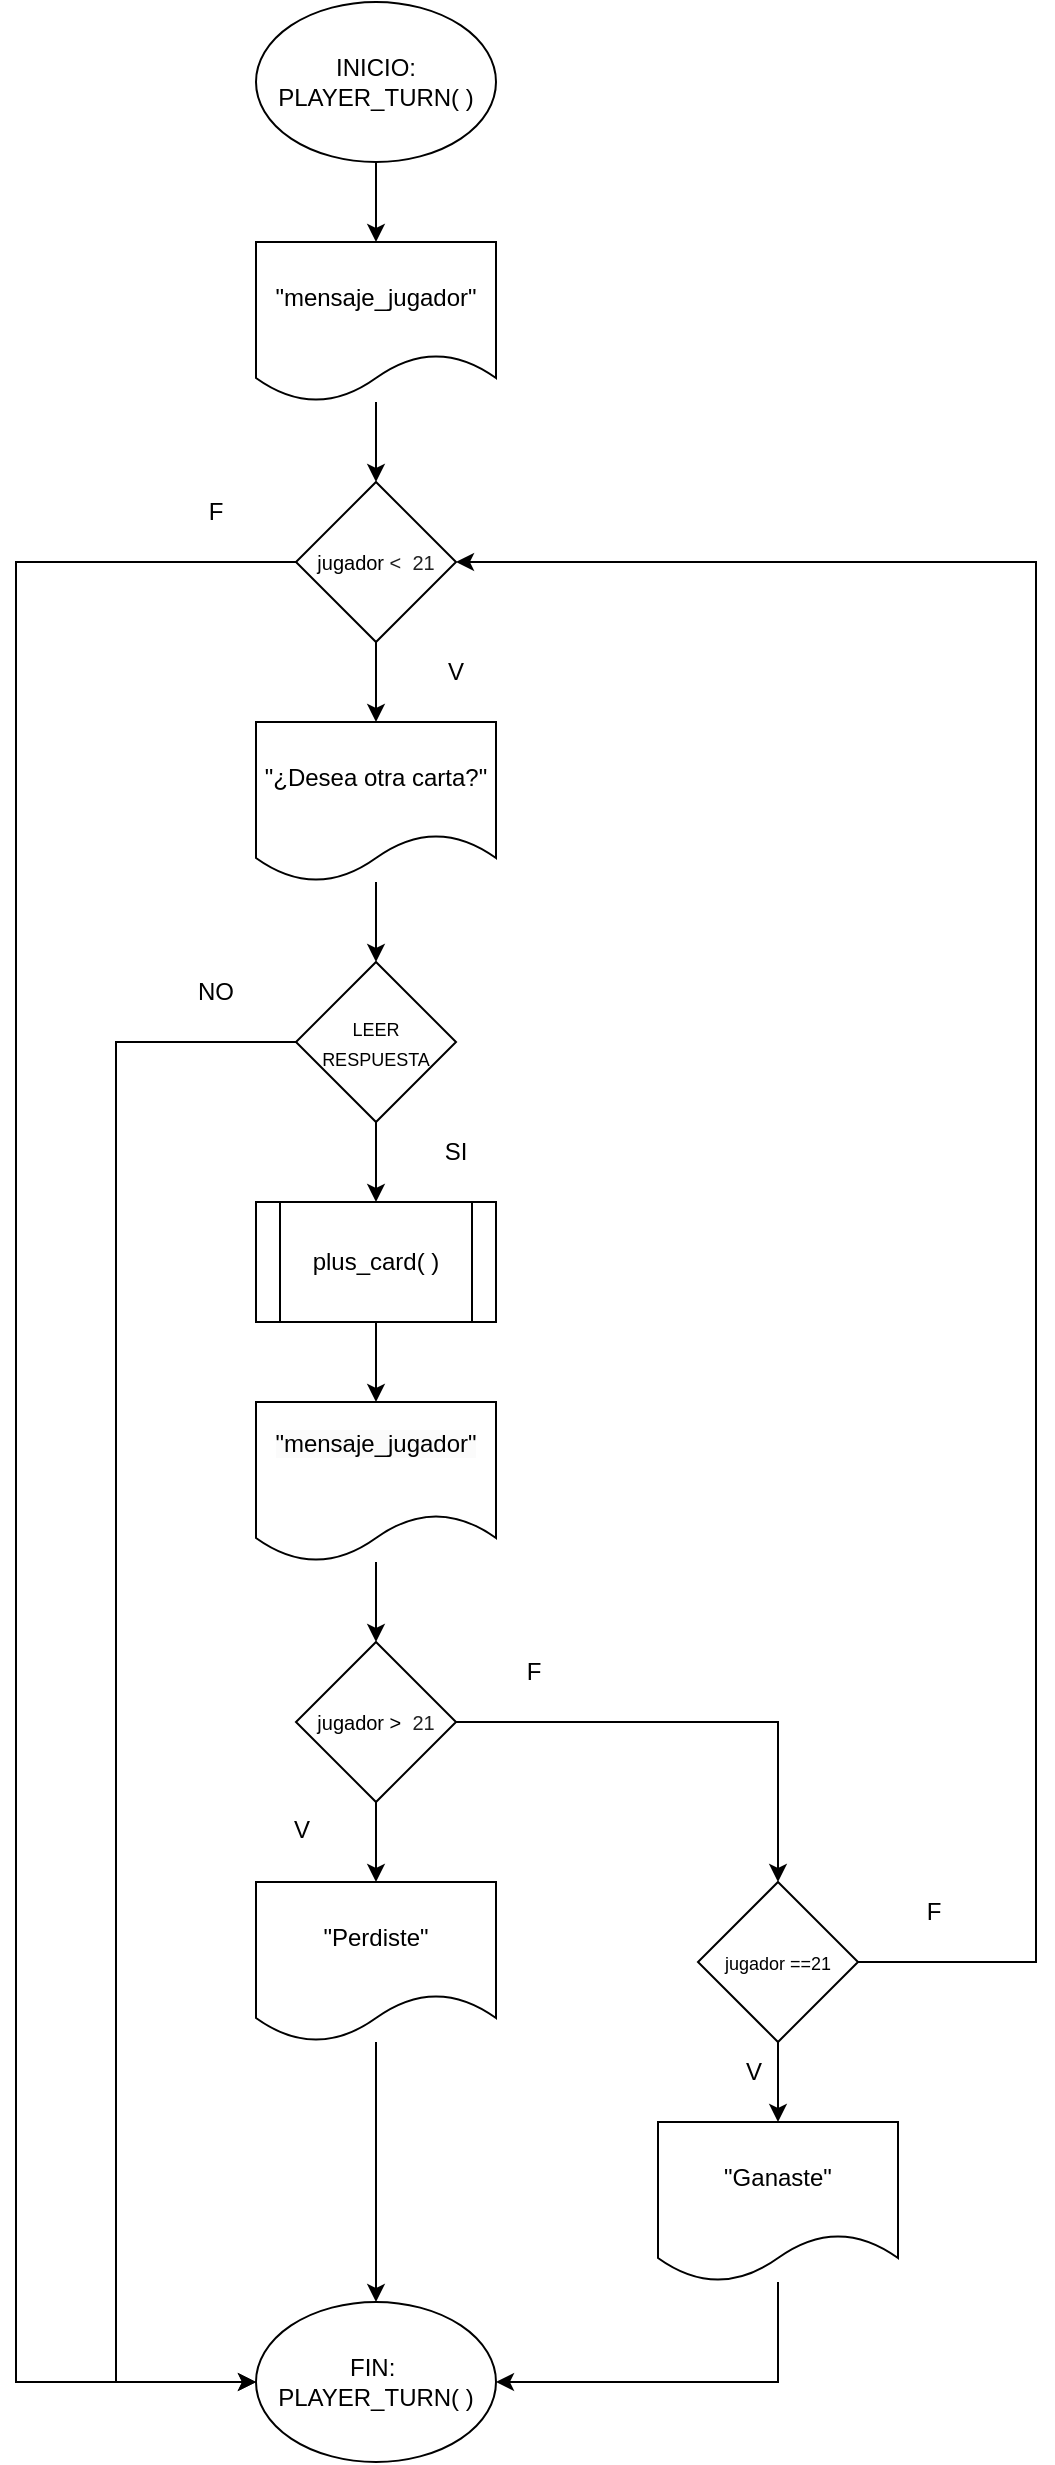 <mxfile version="22.1.22" type="embed" pages="4">
  <diagram name="PLAYER_TURN( )" id="ww2Lh3BRQWwVEZHumG4v">
    <mxGraphModel dx="922" dy="597" grid="1" gridSize="10" guides="1" tooltips="1" connect="1" arrows="1" fold="1" page="1" pageScale="1" pageWidth="827" pageHeight="1169" math="0" shadow="0">
      <root>
        <mxCell id="0" />
        <mxCell id="1" parent="0" />
        <mxCell id="CaarOGAfiB8A1Vicp-SZ-1" value="" style="edgeStyle=orthogonalEdgeStyle;rounded=0;orthogonalLoop=1;jettySize=auto;html=1;" parent="1" source="CaarOGAfiB8A1Vicp-SZ-2" target="CaarOGAfiB8A1Vicp-SZ-4" edge="1">
          <mxGeometry relative="1" as="geometry" />
        </mxCell>
        <mxCell id="CaarOGAfiB8A1Vicp-SZ-2" value="INICIO: PLAYER_TURN( )" style="ellipse;whiteSpace=wrap;html=1;" parent="1" vertex="1">
          <mxGeometry x="360" y="40" width="120" height="80" as="geometry" />
        </mxCell>
        <mxCell id="CaarOGAfiB8A1Vicp-SZ-3" value="" style="edgeStyle=orthogonalEdgeStyle;rounded=0;orthogonalLoop=1;jettySize=auto;html=1;" parent="1" source="CaarOGAfiB8A1Vicp-SZ-4" target="CaarOGAfiB8A1Vicp-SZ-7" edge="1">
          <mxGeometry relative="1" as="geometry" />
        </mxCell>
        <mxCell id="CaarOGAfiB8A1Vicp-SZ-4" value="&quot;mensaje_jugador&quot;" style="shape=document;whiteSpace=wrap;html=1;boundedLbl=1;" parent="1" vertex="1">
          <mxGeometry x="360" y="160" width="120" height="80" as="geometry" />
        </mxCell>
        <mxCell id="CaarOGAfiB8A1Vicp-SZ-5" style="edgeStyle=orthogonalEdgeStyle;rounded=0;orthogonalLoop=1;jettySize=auto;html=1;exitX=0;exitY=0.5;exitDx=0;exitDy=0;entryX=0;entryY=0.5;entryDx=0;entryDy=0;" parent="1" source="CaarOGAfiB8A1Vicp-SZ-7" target="CaarOGAfiB8A1Vicp-SZ-8" edge="1">
          <mxGeometry relative="1" as="geometry">
            <mxPoint x="280" y="760" as="targetPoint" />
            <Array as="points">
              <mxPoint x="240" y="320" />
              <mxPoint x="240" y="1230" />
            </Array>
          </mxGeometry>
        </mxCell>
        <mxCell id="CaarOGAfiB8A1Vicp-SZ-6" value="" style="edgeStyle=orthogonalEdgeStyle;rounded=0;orthogonalLoop=1;jettySize=auto;html=1;" parent="1" source="CaarOGAfiB8A1Vicp-SZ-7" target="CaarOGAfiB8A1Vicp-SZ-10" edge="1">
          <mxGeometry relative="1" as="geometry" />
        </mxCell>
        <mxCell id="CaarOGAfiB8A1Vicp-SZ-7" value="&lt;div style=&quot;text-align: left;&quot;&gt;&lt;font style=&quot;font-size: 10px;&quot;&gt;&lt;span style=&quot;background-color: initial;&quot;&gt;jugador &lt;/span&gt;&lt;font style=&quot;&quot; face=&quot;Google Sans, Arial, sans-serif&quot; color=&quot;#1f1f1f&quot;&gt;&lt;span style=&quot;background-color: rgb(255, 255, 255);&quot;&gt;&amp;lt;&amp;nbsp; 21&lt;/span&gt;&lt;/font&gt;&lt;/font&gt;&lt;/div&gt;" style="rhombus;whiteSpace=wrap;html=1;" parent="1" vertex="1">
          <mxGeometry x="380" y="280" width="80" height="80" as="geometry" />
        </mxCell>
        <mxCell id="CaarOGAfiB8A1Vicp-SZ-8" value="FIN&lt;span style=&quot;background-color: initial;&quot;&gt;:&amp;nbsp;&lt;/span&gt;&lt;div&gt;&lt;span style=&quot;background-color: initial;&quot;&gt;PLAYER_TURN( )&lt;/span&gt;&lt;/div&gt;" style="ellipse;whiteSpace=wrap;html=1;" parent="1" vertex="1">
          <mxGeometry x="360" y="1190" width="120" height="80" as="geometry" />
        </mxCell>
        <mxCell id="CaarOGAfiB8A1Vicp-SZ-9" value="" style="edgeStyle=orthogonalEdgeStyle;rounded=0;orthogonalLoop=1;jettySize=auto;html=1;" parent="1" source="CaarOGAfiB8A1Vicp-SZ-10" target="CaarOGAfiB8A1Vicp-SZ-14" edge="1">
          <mxGeometry relative="1" as="geometry" />
        </mxCell>
        <mxCell id="CaarOGAfiB8A1Vicp-SZ-10" value="&quot;¿Desea otra carta?&quot;" style="shape=document;whiteSpace=wrap;html=1;boundedLbl=1;" parent="1" vertex="1">
          <mxGeometry x="360" y="400" width="120" height="80" as="geometry" />
        </mxCell>
        <mxCell id="CaarOGAfiB8A1Vicp-SZ-12" value="" style="edgeStyle=orthogonalEdgeStyle;rounded=0;orthogonalLoop=1;jettySize=auto;html=1;" parent="1" source="CaarOGAfiB8A1Vicp-SZ-14" edge="1">
          <mxGeometry relative="1" as="geometry">
            <mxPoint x="420" y="640" as="targetPoint" />
          </mxGeometry>
        </mxCell>
        <mxCell id="CaarOGAfiB8A1Vicp-SZ-13" style="edgeStyle=orthogonalEdgeStyle;rounded=0;orthogonalLoop=1;jettySize=auto;html=1;exitX=0;exitY=0.5;exitDx=0;exitDy=0;entryX=0;entryY=0.5;entryDx=0;entryDy=0;" parent="1" source="CaarOGAfiB8A1Vicp-SZ-14" target="CaarOGAfiB8A1Vicp-SZ-8" edge="1">
          <mxGeometry relative="1" as="geometry">
            <mxPoint x="290" y="1240" as="targetPoint" />
            <Array as="points">
              <mxPoint x="290" y="560" />
              <mxPoint x="290" y="1230" />
            </Array>
          </mxGeometry>
        </mxCell>
        <mxCell id="CaarOGAfiB8A1Vicp-SZ-14" value="&lt;font style=&quot;font-size: 9px;&quot;&gt;LEER RESPUESTA&lt;/font&gt;" style="rhombus;whiteSpace=wrap;html=1;" parent="1" vertex="1">
          <mxGeometry x="380" y="520" width="80" height="80" as="geometry" />
        </mxCell>
        <mxCell id="CaarOGAfiB8A1Vicp-SZ-17" value="F" style="text;html=1;align=center;verticalAlign=middle;whiteSpace=wrap;rounded=0;" parent="1" vertex="1">
          <mxGeometry x="310" y="280" width="60" height="30" as="geometry" />
        </mxCell>
        <mxCell id="CaarOGAfiB8A1Vicp-SZ-18" value="V" style="text;html=1;align=center;verticalAlign=middle;whiteSpace=wrap;rounded=0;" parent="1" vertex="1">
          <mxGeometry x="430" y="360" width="60" height="30" as="geometry" />
        </mxCell>
        <mxCell id="CaarOGAfiB8A1Vicp-SZ-19" value="NO" style="text;html=1;align=center;verticalAlign=middle;whiteSpace=wrap;rounded=0;" parent="1" vertex="1">
          <mxGeometry x="310" y="520" width="60" height="30" as="geometry" />
        </mxCell>
        <mxCell id="CaarOGAfiB8A1Vicp-SZ-20" value="SI" style="text;html=1;align=center;verticalAlign=middle;whiteSpace=wrap;rounded=0;" parent="1" vertex="1">
          <mxGeometry x="430" y="600" width="60" height="30" as="geometry" />
        </mxCell>
        <mxCell id="CaarOGAfiB8A1Vicp-SZ-25" value="" style="edgeStyle=orthogonalEdgeStyle;rounded=0;orthogonalLoop=1;jettySize=auto;html=1;" parent="1" source="CaarOGAfiB8A1Vicp-SZ-26" target="CaarOGAfiB8A1Vicp-SZ-29" edge="1">
          <mxGeometry relative="1" as="geometry" />
        </mxCell>
        <mxCell id="CaarOGAfiB8A1Vicp-SZ-26" value="&#xa;&lt;span style=&quot;color: rgb(0, 0, 0); font-family: Helvetica; font-size: 12px; font-style: normal; font-variant-ligatures: normal; font-variant-caps: normal; font-weight: 400; letter-spacing: normal; orphans: 2; text-align: center; text-indent: 0px; text-transform: none; widows: 2; word-spacing: 0px; -webkit-text-stroke-width: 0px; white-space: normal; background-color: rgb(251, 251, 251); text-decoration-thickness: initial; text-decoration-style: initial; text-decoration-color: initial; display: inline !important; float: none;&quot;&gt;&quot;mensaje_jugador&quot;&lt;/span&gt;&#xa;&#xa;" style="shape=document;whiteSpace=wrap;html=1;boundedLbl=1;" parent="1" vertex="1">
          <mxGeometry x="360" y="740" width="120" height="80" as="geometry" />
        </mxCell>
        <mxCell id="CaarOGAfiB8A1Vicp-SZ-27" value="" style="edgeStyle=orthogonalEdgeStyle;rounded=0;orthogonalLoop=1;jettySize=auto;html=1;" parent="1" source="CaarOGAfiB8A1Vicp-SZ-29" target="CaarOGAfiB8A1Vicp-SZ-31" edge="1">
          <mxGeometry relative="1" as="geometry" />
        </mxCell>
        <mxCell id="CaarOGAfiB8A1Vicp-SZ-28" style="edgeStyle=orthogonalEdgeStyle;rounded=0;orthogonalLoop=1;jettySize=auto;html=1;exitX=1;exitY=0.5;exitDx=0;exitDy=0;entryX=0.5;entryY=0;entryDx=0;entryDy=0;" parent="1" source="CaarOGAfiB8A1Vicp-SZ-29" target="CaarOGAfiB8A1Vicp-SZ-36" edge="1">
          <mxGeometry relative="1" as="geometry" />
        </mxCell>
        <mxCell id="CaarOGAfiB8A1Vicp-SZ-29" value="&lt;br&gt;&lt;span style=&quot;forced-color-adjust: none; color: rgb(0, 0, 0); font-family: Helvetica; font-size: 10px; font-style: normal; font-variant-ligatures: normal; font-variant-caps: normal; font-weight: 400; letter-spacing: normal; orphans: 2; text-align: left; text-indent: 0px; text-transform: none; widows: 2; word-spacing: 0px; -webkit-text-stroke-width: 0px; white-space: normal; background-color: initial; text-decoration-thickness: initial; text-decoration-style: initial; text-decoration-color: initial;&quot;&gt;jugador&lt;span&gt;&amp;nbsp;&amp;gt;&lt;/span&gt;&lt;/span&gt;&lt;font style=&quot;forced-color-adjust: none; font-size: 10px; font-style: normal; font-variant-ligatures: normal; font-variant-caps: normal; font-weight: 400; letter-spacing: normal; orphans: 2; text-align: left; text-indent: 0px; text-transform: none; widows: 2; word-spacing: 0px; -webkit-text-stroke-width: 0px; white-space: normal; background-color: rgb(251, 251, 251); text-decoration-thickness: initial; text-decoration-style: initial; text-decoration-color: initial;&quot; face=&quot;Google Sans, Arial, sans-serif&quot; color=&quot;#1f1f1f&quot;&gt;&lt;span style=&quot;forced-color-adjust: none; background-color: rgb(255, 255, 255);&quot;&gt;&amp;nbsp; 21&lt;/span&gt;&lt;/font&gt;&lt;div&gt;&lt;br/&gt;&lt;/div&gt;" style="rhombus;whiteSpace=wrap;html=1;" parent="1" vertex="1">
          <mxGeometry x="380" y="860" width="80" height="80" as="geometry" />
        </mxCell>
        <mxCell id="CaarOGAfiB8A1Vicp-SZ-30" value="" style="edgeStyle=orthogonalEdgeStyle;rounded=0;orthogonalLoop=1;jettySize=auto;html=1;entryX=0.5;entryY=0;entryDx=0;entryDy=0;" parent="1" source="CaarOGAfiB8A1Vicp-SZ-31" target="CaarOGAfiB8A1Vicp-SZ-8" edge="1">
          <mxGeometry relative="1" as="geometry">
            <mxPoint x="419" y="1100" as="targetPoint" />
          </mxGeometry>
        </mxCell>
        <mxCell id="CaarOGAfiB8A1Vicp-SZ-31" value="&quot;Perdiste&quot;" style="shape=document;whiteSpace=wrap;html=1;boundedLbl=1;" parent="1" vertex="1">
          <mxGeometry x="360" y="980" width="120" height="80" as="geometry" />
        </mxCell>
        <mxCell id="CaarOGAfiB8A1Vicp-SZ-33" value="V" style="text;html=1;align=center;verticalAlign=middle;whiteSpace=wrap;rounded=0;" parent="1" vertex="1">
          <mxGeometry x="353" y="939" width="60" height="30" as="geometry" />
        </mxCell>
        <mxCell id="CaarOGAfiB8A1Vicp-SZ-34" value="" style="edgeStyle=orthogonalEdgeStyle;rounded=0;orthogonalLoop=1;jettySize=auto;html=1;" parent="1" source="CaarOGAfiB8A1Vicp-SZ-36" target="CaarOGAfiB8A1Vicp-SZ-39" edge="1">
          <mxGeometry relative="1" as="geometry" />
        </mxCell>
        <mxCell id="CaarOGAfiB8A1Vicp-SZ-35" style="edgeStyle=orthogonalEdgeStyle;rounded=0;orthogonalLoop=1;jettySize=auto;html=1;exitX=1;exitY=0.5;exitDx=0;exitDy=0;entryX=1;entryY=0.5;entryDx=0;entryDy=0;" parent="1" source="CaarOGAfiB8A1Vicp-SZ-36" target="CaarOGAfiB8A1Vicp-SZ-7" edge="1">
          <mxGeometry relative="1" as="geometry">
            <mxPoint x="760" y="320" as="targetPoint" />
            <Array as="points">
              <mxPoint x="750" y="1020" />
              <mxPoint x="750" y="320" />
            </Array>
          </mxGeometry>
        </mxCell>
        <mxCell id="CaarOGAfiB8A1Vicp-SZ-36" value="&lt;font style=&quot;font-size: 9px;&quot;&gt;jugador ==21&lt;/font&gt;" style="rhombus;whiteSpace=wrap;html=1;" parent="1" vertex="1">
          <mxGeometry x="581" y="980" width="80" height="80" as="geometry" />
        </mxCell>
        <mxCell id="CaarOGAfiB8A1Vicp-SZ-37" value="F" style="text;html=1;align=center;verticalAlign=middle;whiteSpace=wrap;rounded=0;" parent="1" vertex="1">
          <mxGeometry x="469" y="860" width="60" height="30" as="geometry" />
        </mxCell>
        <mxCell id="CaarOGAfiB8A1Vicp-SZ-38" style="edgeStyle=orthogonalEdgeStyle;rounded=0;orthogonalLoop=1;jettySize=auto;html=1;entryX=1;entryY=0.5;entryDx=0;entryDy=0;" parent="1" source="CaarOGAfiB8A1Vicp-SZ-39" target="CaarOGAfiB8A1Vicp-SZ-8" edge="1">
          <mxGeometry relative="1" as="geometry">
            <mxPoint x="639" y="1440" as="targetPoint" />
            <Array as="points">
              <mxPoint x="621" y="1230" />
            </Array>
          </mxGeometry>
        </mxCell>
        <mxCell id="CaarOGAfiB8A1Vicp-SZ-39" value="&quot;Ganaste&quot;" style="shape=document;whiteSpace=wrap;html=1;boundedLbl=1;" parent="1" vertex="1">
          <mxGeometry x="561" y="1100" width="120" height="80" as="geometry" />
        </mxCell>
        <mxCell id="CaarOGAfiB8A1Vicp-SZ-40" value="V" style="text;html=1;align=center;verticalAlign=middle;whiteSpace=wrap;rounded=0;" parent="1" vertex="1">
          <mxGeometry x="579" y="1060" width="60" height="30" as="geometry" />
        </mxCell>
        <mxCell id="CaarOGAfiB8A1Vicp-SZ-41" value="F" style="text;html=1;align=center;verticalAlign=middle;whiteSpace=wrap;rounded=0;" parent="1" vertex="1">
          <mxGeometry x="669" y="980" width="60" height="30" as="geometry" />
        </mxCell>
        <mxCell id="Q8TU9RB_hGUsa8f7bjkU-1" value="" style="edgeStyle=orthogonalEdgeStyle;rounded=0;orthogonalLoop=1;jettySize=auto;html=1;" parent="1" source="CaarOGAfiB8A1Vicp-SZ-43" target="CaarOGAfiB8A1Vicp-SZ-26" edge="1">
          <mxGeometry relative="1" as="geometry" />
        </mxCell>
        <mxCell id="CaarOGAfiB8A1Vicp-SZ-43" value="plus_card( )" style="shape=process;whiteSpace=wrap;html=1;backgroundOutline=1;" parent="1" vertex="1">
          <mxGeometry x="360" y="640" width="120" height="60" as="geometry" />
        </mxCell>
      </root>
    </mxGraphModel>
  </diagram>
  <diagram id="jZaOWoIhO0CVL0xp9Cid" name="plus_card">
    <mxGraphModel dx="612" dy="627" grid="1" gridSize="10" guides="1" tooltips="1" connect="1" arrows="1" fold="1" page="1" pageScale="1" pageWidth="827" pageHeight="1169" math="0" shadow="0">
      <root>
        <mxCell id="0" />
        <mxCell id="1" parent="0" />
        <mxCell id="JWQ-Dlm_eoVqxpU-rRuS-1" style="edgeStyle=orthogonalEdgeStyle;rounded=0;orthogonalLoop=1;jettySize=auto;html=1;" parent="1" source="JWQ-Dlm_eoVqxpU-rRuS-2" target="JWQ-Dlm_eoVqxpU-rRuS-4" edge="1">
          <mxGeometry relative="1" as="geometry" />
        </mxCell>
        <mxCell id="JWQ-Dlm_eoVqxpU-rRuS-2" value="INICIO&amp;nbsp;&lt;div&gt;plus_card&lt;/div&gt;" style="ellipse;whiteSpace=wrap;html=1;" parent="1" vertex="1">
          <mxGeometry x="745" y="20" width="184" height="80" as="geometry" />
        </mxCell>
        <mxCell id="JWQ-Dlm_eoVqxpU-rRuS-3" style="edgeStyle=orthogonalEdgeStyle;rounded=0;orthogonalLoop=1;jettySize=auto;html=1;entryX=0.5;entryY=0;entryDx=0;entryDy=0;" parent="1" source="JWQ-Dlm_eoVqxpU-rRuS-4" target="JWQ-Dlm_eoVqxpU-rRuS-7" edge="1">
          <mxGeometry relative="1" as="geometry" />
        </mxCell>
        <mxCell id="JWQ-Dlm_eoVqxpU-rRuS-4" value="carta = draw_card()" style="shape=process;whiteSpace=wrap;html=1;backgroundOutline=1;" parent="1" vertex="1">
          <mxGeometry x="740" y="140" width="194" height="60" as="geometry" />
        </mxCell>
        <mxCell id="JWQ-Dlm_eoVqxpU-rRuS-5" style="edgeStyle=orthogonalEdgeStyle;rounded=0;orthogonalLoop=1;jettySize=auto;html=1;entryX=0.5;entryY=0;entryDx=0;entryDy=0;" parent="1" source="JWQ-Dlm_eoVqxpU-rRuS-7" target="JWQ-Dlm_eoVqxpU-rRuS-9" edge="1">
          <mxGeometry relative="1" as="geometry" />
        </mxCell>
        <mxCell id="JWQ-Dlm_eoVqxpU-rRuS-6" style="edgeStyle=orthogonalEdgeStyle;rounded=0;orthogonalLoop=1;jettySize=auto;html=1;entryX=0.5;entryY=0;entryDx=0;entryDy=0;" parent="1" source="JWQ-Dlm_eoVqxpU-rRuS-7" target="JWQ-Dlm_eoVqxpU-rRuS-11" edge="1">
          <mxGeometry relative="1" as="geometry" />
        </mxCell>
        <mxCell id="JWQ-Dlm_eoVqxpU-rRuS-7" value="Jugador" style="rhombus;whiteSpace=wrap;html=1;" parent="1" vertex="1">
          <mxGeometry x="784" y="240" width="106" height="80" as="geometry" />
        </mxCell>
        <mxCell id="JWQ-Dlm_eoVqxpU-rRuS-8" style="edgeStyle=orthogonalEdgeStyle;rounded=0;orthogonalLoop=1;jettySize=auto;html=1;entryX=0;entryY=0.5;entryDx=0;entryDy=0;" parent="1" source="JWQ-Dlm_eoVqxpU-rRuS-9" target="JWQ-Dlm_eoVqxpU-rRuS-13" edge="1">
          <mxGeometry relative="1" as="geometry">
            <mxPoint x="733" y="500" as="targetPoint" />
            <Array as="points">
              <mxPoint x="643" y="435" />
            </Array>
          </mxGeometry>
        </mxCell>
        <mxCell id="JWQ-Dlm_eoVqxpU-rRuS-9" value="&lt;div&gt;&amp;nbsp;maquina+= carta&lt;/div&gt;&lt;div&gt;&lt;span style=&quot;background-color: initial;&quot;&gt;mensaje_maquina += &quot; &quot; + carta&lt;/span&gt;&lt;/div&gt;&lt;div&gt;&lt;br&gt;&lt;/div&gt;" style="whiteSpace=wrap;html=1;" parent="1" vertex="1">
          <mxGeometry x="550" y="310" width="190" height="60" as="geometry" />
        </mxCell>
        <mxCell id="JWQ-Dlm_eoVqxpU-rRuS-10" style="edgeStyle=orthogonalEdgeStyle;rounded=0;orthogonalLoop=1;jettySize=auto;html=1;entryX=1;entryY=0.5;entryDx=0;entryDy=0;" parent="1" source="JWQ-Dlm_eoVqxpU-rRuS-11" target="JWQ-Dlm_eoVqxpU-rRuS-13" edge="1">
          <mxGeometry relative="1" as="geometry">
            <Array as="points">
              <mxPoint x="1023" y="435" />
            </Array>
          </mxGeometry>
        </mxCell>
        <mxCell id="JWQ-Dlm_eoVqxpU-rRuS-11" value="&lt;div&gt;&amp;nbsp;jugador += carta&lt;/div&gt;&lt;div&gt;&lt;span style=&quot;background-color: initial;&quot;&gt;mensaje_jugador += &quot; &quot; + carta&lt;/span&gt;&lt;/div&gt;&lt;div&gt;&lt;br&gt;&lt;/div&gt;" style="rounded=0;whiteSpace=wrap;html=1;" parent="1" vertex="1">
          <mxGeometry x="929" y="310" width="190" height="60" as="geometry" />
        </mxCell>
        <mxCell id="JWQ-Dlm_eoVqxpU-rRuS-12" style="edgeStyle=orthogonalEdgeStyle;rounded=0;orthogonalLoop=1;jettySize=auto;html=1;" parent="1" source="JWQ-Dlm_eoVqxpU-rRuS-13" target="JWQ-Dlm_eoVqxpU-rRuS-14" edge="1">
          <mxGeometry relative="1" as="geometry" />
        </mxCell>
        <mxCell id="JWQ-Dlm_eoVqxpU-rRuS-13" value="" style="ellipse;whiteSpace=wrap;html=1;aspect=fixed;" parent="1" vertex="1">
          <mxGeometry x="832" y="430" width="10" height="10" as="geometry" />
        </mxCell>
        <mxCell id="JWQ-Dlm_eoVqxpU-rRuS-14" value="&lt;div&gt;FIN&lt;/div&gt;&lt;div&gt;plus_card&lt;/div&gt;" style="ellipse;whiteSpace=wrap;html=1;" parent="1" vertex="1">
          <mxGeometry x="744" y="480" width="186" height="80" as="geometry" />
        </mxCell>
        <mxCell id="JWQ-Dlm_eoVqxpU-rRuS-15" value="V" style="text;html=1;align=center;verticalAlign=middle;resizable=0;points=[];autosize=1;strokeColor=none;fillColor=none;" parent="1" vertex="1">
          <mxGeometry x="928" y="258" width="30" height="30" as="geometry" />
        </mxCell>
        <mxCell id="JWQ-Dlm_eoVqxpU-rRuS-16" value="F" style="text;html=1;align=center;verticalAlign=middle;resizable=0;points=[];autosize=1;strokeColor=none;fillColor=none;" parent="1" vertex="1">
          <mxGeometry x="708" y="258" width="30" height="30" as="geometry" />
        </mxCell>
      </root>
    </mxGraphModel>
  </diagram>
  <diagram id="kFlSpBcw_bk-ni3hzHBU" name="machine_turn()">
    <mxGraphModel dx="968" dy="627" grid="1" gridSize="10" guides="1" tooltips="1" connect="1" arrows="1" fold="1" page="1" pageScale="1" pageWidth="850" pageHeight="1100" math="0" shadow="0">
      <root>
        <mxCell id="0" />
        <mxCell id="1" parent="0" />
        <mxCell id="-DfXGT5trazkQ5xQigSf-2" value="" style="edgeStyle=orthogonalEdgeStyle;rounded=0;orthogonalLoop=1;jettySize=auto;html=1;" parent="1" source="VL_Yar4ls7EdifjnjCn7-1" target="-DfXGT5trazkQ5xQigSf-1" edge="1">
          <mxGeometry relative="1" as="geometry" />
        </mxCell>
        <mxCell id="VL_Yar4ls7EdifjnjCn7-1" value="INICIO&lt;br style=&quot;font-size: 14px;&quot;&gt;machine_turn()" style="ellipse;whiteSpace=wrap;html=1;fontSize=14;" parent="1" vertex="1">
          <mxGeometry x="300" y="110" width="120" height="80" as="geometry" />
        </mxCell>
        <mxCell id="-DfXGT5trazkQ5xQigSf-4" value="" style="edgeStyle=orthogonalEdgeStyle;rounded=0;orthogonalLoop=1;jettySize=auto;html=1;" parent="1" source="-DfXGT5trazkQ5xQigSf-1" target="-DfXGT5trazkQ5xQigSf-3" edge="1">
          <mxGeometry relative="1" as="geometry" />
        </mxCell>
        <mxCell id="-DfXGT5trazkQ5xQigSf-1" value="mensaje_maquina" style="shape=document;whiteSpace=wrap;html=1;boundedLbl=1;fontSize=14;" parent="1" vertex="1">
          <mxGeometry x="300" y="270" width="120" height="80" as="geometry" />
        </mxCell>
        <mxCell id="Zz8rNsWZs-q9FYteCFHc-2" value="" style="edgeStyle=orthogonalEdgeStyle;rounded=0;orthogonalLoop=1;jettySize=auto;html=1;" parent="1" source="-DfXGT5trazkQ5xQigSf-3" target="Zz8rNsWZs-q9FYteCFHc-1" edge="1">
          <mxGeometry relative="1" as="geometry" />
        </mxCell>
        <mxCell id="Zz8rNsWZs-q9FYteCFHc-6" value="" style="edgeStyle=orthogonalEdgeStyle;rounded=0;orthogonalLoop=1;jettySize=auto;html=1;" parent="1" source="-DfXGT5trazkQ5xQigSf-3" target="Zz8rNsWZs-q9FYteCFHc-5" edge="1">
          <mxGeometry relative="1" as="geometry" />
        </mxCell>
        <mxCell id="-DfXGT5trazkQ5xQigSf-3" value="maquina &amp;lt; jugador" style="rhombus;whiteSpace=wrap;html=1;fontSize=14;" parent="1" vertex="1">
          <mxGeometry x="320" y="430" width="80" height="80" as="geometry" />
        </mxCell>
        <mxCell id="Zz8rNsWZs-q9FYteCFHc-16" value="" style="edgeStyle=orthogonalEdgeStyle;rounded=0;orthogonalLoop=1;jettySize=auto;html=1;" parent="1" source="Zz8rNsWZs-q9FYteCFHc-1" target="Zz8rNsWZs-q9FYteCFHc-14" edge="1">
          <mxGeometry relative="1" as="geometry">
            <mxPoint x="200" y="600" as="targetPoint" />
            <Array as="points">
              <mxPoint x="190" y="760" />
            </Array>
          </mxGeometry>
        </mxCell>
        <mxCell id="Zz8rNsWZs-q9FYteCFHc-1" value="Ganaste" style="shape=document;whiteSpace=wrap;html=1;boundedLbl=1;fontSize=14;" parent="1" vertex="1">
          <mxGeometry x="140" y="430" width="120" height="80" as="geometry" />
        </mxCell>
        <mxCell id="Zz8rNsWZs-q9FYteCFHc-3" value="TRUE" style="text;html=1;strokeColor=none;fillColor=none;align=center;verticalAlign=middle;whiteSpace=wrap;rounded=0;" parent="1" vertex="1">
          <mxGeometry x="270" y="410" width="60" height="30" as="geometry" />
        </mxCell>
        <mxCell id="Zz8rNsWZs-q9FYteCFHc-8" value="" style="edgeStyle=orthogonalEdgeStyle;rounded=0;orthogonalLoop=1;jettySize=auto;html=1;" parent="1" source="Zz8rNsWZs-q9FYteCFHc-5" target="Zz8rNsWZs-q9FYteCFHc-7" edge="1">
          <mxGeometry relative="1" as="geometry" />
        </mxCell>
        <mxCell id="Zz8rNsWZs-q9FYteCFHc-10" value="" style="edgeStyle=orthogonalEdgeStyle;rounded=0;orthogonalLoop=1;jettySize=auto;html=1;" parent="1" source="Zz8rNsWZs-q9FYteCFHc-5" target="Zz8rNsWZs-q9FYteCFHc-9" edge="1">
          <mxGeometry relative="1" as="geometry" />
        </mxCell>
        <mxCell id="Zz8rNsWZs-q9FYteCFHc-5" value="maquina = jugador" style="rhombus;whiteSpace=wrap;html=1;fontSize=14;" parent="1" vertex="1">
          <mxGeometry x="480" y="430" width="80" height="80" as="geometry" />
        </mxCell>
        <mxCell id="Zz8rNsWZs-q9FYteCFHc-20" value="" style="edgeStyle=orthogonalEdgeStyle;rounded=0;orthogonalLoop=1;jettySize=auto;html=1;entryX=0.5;entryY=0;entryDx=0;entryDy=0;" parent="1" source="Zz8rNsWZs-q9FYteCFHc-7" target="Zz8rNsWZs-q9FYteCFHc-14" edge="1">
          <mxGeometry relative="1" as="geometry">
            <mxPoint x="520" y="760" as="targetPoint" />
          </mxGeometry>
        </mxCell>
        <mxCell id="Zz8rNsWZs-q9FYteCFHc-7" value="EMPATE" style="shape=document;whiteSpace=wrap;html=1;boundedLbl=1;fontSize=14;" parent="1" vertex="1">
          <mxGeometry x="460" y="590" width="120" height="80" as="geometry" />
        </mxCell>
        <mxCell id="Zz8rNsWZs-q9FYteCFHc-18" value="" style="edgeStyle=orthogonalEdgeStyle;rounded=0;orthogonalLoop=1;jettySize=auto;html=1;entryX=1;entryY=0.5;entryDx=0;entryDy=0;" parent="1" source="Zz8rNsWZs-q9FYteCFHc-9" target="Zz8rNsWZs-q9FYteCFHc-14" edge="1">
          <mxGeometry relative="1" as="geometry">
            <mxPoint x="680" y="600" as="targetPoint" />
            <Array as="points">
              <mxPoint x="680" y="750" />
            </Array>
          </mxGeometry>
        </mxCell>
        <mxCell id="Zz8rNsWZs-q9FYteCFHc-9" value="PERDISTE" style="shape=document;whiteSpace=wrap;html=1;boundedLbl=1;fontSize=14;" parent="1" vertex="1">
          <mxGeometry x="620" y="430" width="120" height="80" as="geometry" />
        </mxCell>
        <mxCell id="Zz8rNsWZs-q9FYteCFHc-11" value="TRUE" style="text;html=1;strokeColor=none;fillColor=none;align=center;verticalAlign=middle;whiteSpace=wrap;rounded=0;" parent="1" vertex="1">
          <mxGeometry x="450" y="530" width="60" height="30" as="geometry" />
        </mxCell>
        <mxCell id="Zz8rNsWZs-q9FYteCFHc-12" value="FALSE" style="text;html=1;strokeColor=none;fillColor=none;align=center;verticalAlign=middle;whiteSpace=wrap;rounded=0;" parent="1" vertex="1">
          <mxGeometry x="410" y="420" width="60" height="30" as="geometry" />
        </mxCell>
        <mxCell id="Zz8rNsWZs-q9FYteCFHc-13" value="FALSE" style="text;html=1;strokeColor=none;fillColor=none;align=center;verticalAlign=middle;whiteSpace=wrap;rounded=0;" parent="1" vertex="1">
          <mxGeometry x="560" y="410" width="60" height="30" as="geometry" />
        </mxCell>
        <mxCell id="Zz8rNsWZs-q9FYteCFHc-14" value="FIN&lt;br style=&quot;font-size: 14px;&quot;&gt;machine_turn()" style="ellipse;whiteSpace=wrap;html=1;fontSize=14;" parent="1" vertex="1">
          <mxGeometry x="330" y="710" width="120" height="80" as="geometry" />
        </mxCell>
      </root>
    </mxGraphModel>
  </diagram>
  <diagram id="uxqAyslxITrXdIz3ptMx" name="Page-4">
    <mxGraphModel dx="968" dy="627" grid="1" gridSize="10" guides="1" tooltips="1" connect="1" arrows="1" fold="1" page="1" pageScale="1" pageWidth="850" pageHeight="1100" math="0" shadow="0">
      <root>
        <mxCell id="0" />
        <mxCell id="1" parent="0" />
      </root>
    </mxGraphModel>
  </diagram>
</mxfile>
